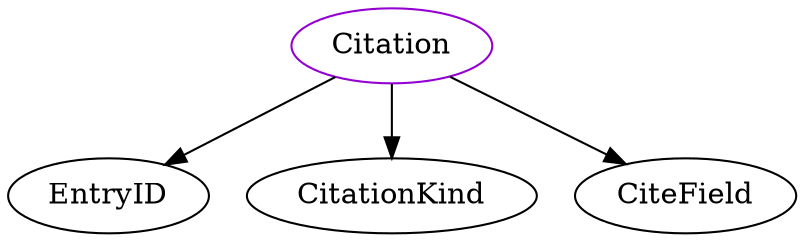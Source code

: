 digraph citation{
Citation -> EntryID;
Citation -> CitationKind;
Citation -> CiteField;
Citation	[shape=oval, color=darkviolet, label="Citation"];
}
